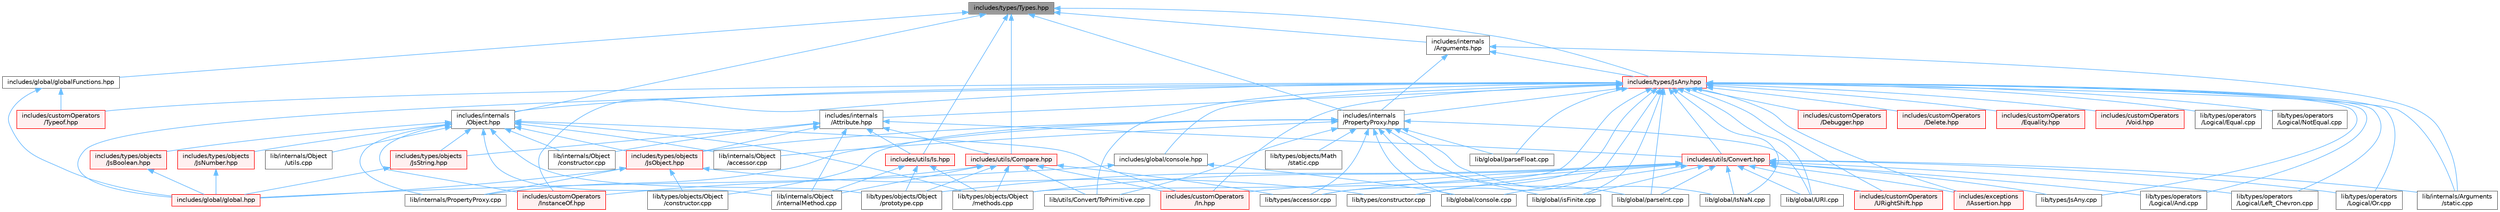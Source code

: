 digraph "includes/types/Types.hpp"
{
 // LATEX_PDF_SIZE
  bgcolor="transparent";
  edge [fontname=Helvetica,fontsize=10,labelfontname=Helvetica,labelfontsize=10];
  node [fontname=Helvetica,fontsize=10,shape=box,height=0.2,width=0.4];
  Node1 [id="Node000001",label="includes/types/Types.hpp",height=0.2,width=0.4,color="gray40", fillcolor="grey60", style="filled", fontcolor="black",tooltip=" "];
  Node1 -> Node2 [id="edge1_Node000001_Node000002",dir="back",color="steelblue1",style="solid",tooltip=" "];
  Node2 [id="Node000002",label="includes/global/globalFunctions.hpp",height=0.2,width=0.4,color="grey40", fillcolor="white", style="filled",URL="$globalFunctions_8hpp.html",tooltip=" "];
  Node2 -> Node3 [id="edge2_Node000002_Node000003",dir="back",color="steelblue1",style="solid",tooltip=" "];
  Node3 [id="Node000003",label="includes/customOperators\l/Typeof.hpp",height=0.2,width=0.4,color="red", fillcolor="#FFF0F0", style="filled",URL="$Typeof_8hpp.html",tooltip=" "];
  Node2 -> Node5 [id="edge3_Node000002_Node000005",dir="back",color="steelblue1",style="solid",tooltip=" "];
  Node5 [id="Node000005",label="includes/global/global.hpp",height=0.2,width=0.4,color="red", fillcolor="#FFF0F0", style="filled",URL="$global_8hpp.html",tooltip=" "];
  Node1 -> Node8 [id="edge4_Node000001_Node000008",dir="back",color="steelblue1",style="solid",tooltip=" "];
  Node8 [id="Node000008",label="includes/internals\l/Arguments.hpp",height=0.2,width=0.4,color="grey40", fillcolor="white", style="filled",URL="$Arguments_8hpp.html",tooltip=" "];
  Node8 -> Node9 [id="edge5_Node000008_Node000009",dir="back",color="steelblue1",style="solid",tooltip=" "];
  Node9 [id="Node000009",label="includes/internals\l/PropertyProxy.hpp",height=0.2,width=0.4,color="grey40", fillcolor="white", style="filled",URL="$PropertyProxy_8hpp.html",tooltip=" "];
  Node9 -> Node10 [id="edge6_Node000009_Node000010",dir="back",color="steelblue1",style="solid",tooltip=" "];
  Node10 [id="Node000010",label="includes/types/objects\l/JsObject.hpp",height=0.2,width=0.4,color="red", fillcolor="#FFF0F0", style="filled",URL="$JsObject_8hpp.html",tooltip=" "];
  Node10 -> Node5 [id="edge7_Node000010_Node000005",dir="back",color="steelblue1",style="solid",tooltip=" "];
  Node10 -> Node32 [id="edge8_Node000010_Node000032",dir="back",color="steelblue1",style="solid",tooltip=" "];
  Node32 [id="Node000032",label="lib/internals/PropertyProxy.cpp",height=0.2,width=0.4,color="grey40", fillcolor="white", style="filled",URL="$PropertyProxy_8cpp.html",tooltip=" "];
  Node10 -> Node33 [id="edge9_Node000010_Node000033",dir="back",color="steelblue1",style="solid",tooltip=" "];
  Node33 [id="Node000033",label="lib/types/constructor.cpp",height=0.2,width=0.4,color="grey40", fillcolor="white", style="filled",URL="$types_2constructor_8cpp.html",tooltip=" "];
  Node10 -> Node25 [id="edge10_Node000010_Node000025",dir="back",color="steelblue1",style="solid",tooltip=" "];
  Node25 [id="Node000025",label="lib/types/objects/Object\l/constructor.cpp",height=0.2,width=0.4,color="grey40", fillcolor="white", style="filled",URL="$types_2objects_2Object_2constructor_8cpp.html",tooltip=" "];
  Node9 -> Node39 [id="edge11_Node000009_Node000039",dir="back",color="steelblue1",style="solid",tooltip=" "];
  Node39 [id="Node000039",label="lib/global/IsNaN.cpp",height=0.2,width=0.4,color="grey40", fillcolor="white", style="filled",URL="$IsNaN_8cpp.html",tooltip=" "];
  Node9 -> Node40 [id="edge12_Node000009_Node000040",dir="back",color="steelblue1",style="solid",tooltip=" "];
  Node40 [id="Node000040",label="lib/global/URI.cpp",height=0.2,width=0.4,color="grey40", fillcolor="white", style="filled",URL="$URI_8cpp.html",tooltip=" "];
  Node9 -> Node41 [id="edge13_Node000009_Node000041",dir="back",color="steelblue1",style="solid",tooltip=" "];
  Node41 [id="Node000041",label="lib/global/console.cpp",height=0.2,width=0.4,color="grey40", fillcolor="white", style="filled",URL="$console_8cpp.html",tooltip=" "];
  Node9 -> Node42 [id="edge14_Node000009_Node000042",dir="back",color="steelblue1",style="solid",tooltip=" "];
  Node42 [id="Node000042",label="lib/global/isFinite.cpp",height=0.2,width=0.4,color="grey40", fillcolor="white", style="filled",URL="$isFinite_8cpp.html",tooltip=" "];
  Node9 -> Node43 [id="edge15_Node000009_Node000043",dir="back",color="steelblue1",style="solid",tooltip=" "];
  Node43 [id="Node000043",label="lib/global/parseFloat.cpp",height=0.2,width=0.4,color="grey40", fillcolor="white", style="filled",URL="$parseFloat_8cpp.html",tooltip=" "];
  Node9 -> Node44 [id="edge16_Node000009_Node000044",dir="back",color="steelblue1",style="solid",tooltip=" "];
  Node44 [id="Node000044",label="lib/global/parseInt.cpp",height=0.2,width=0.4,color="grey40", fillcolor="white", style="filled",URL="$parseInt_8cpp.html",tooltip=" "];
  Node9 -> Node45 [id="edge17_Node000009_Node000045",dir="back",color="steelblue1",style="solid",tooltip=" "];
  Node45 [id="Node000045",label="lib/internals/Object\l/accessor.cpp",height=0.2,width=0.4,color="grey40", fillcolor="white", style="filled",URL="$internals_2Object_2accessor_8cpp.html",tooltip=" "];
  Node9 -> Node32 [id="edge18_Node000009_Node000032",dir="back",color="steelblue1",style="solid",tooltip=" "];
  Node9 -> Node18 [id="edge19_Node000009_Node000018",dir="back",color="steelblue1",style="solid",tooltip=" "];
  Node18 [id="Node000018",label="lib/types/accessor.cpp",height=0.2,width=0.4,color="grey40", fillcolor="white", style="filled",URL="$types_2accessor_8cpp.html",tooltip=" "];
  Node9 -> Node46 [id="edge20_Node000009_Node000046",dir="back",color="steelblue1",style="solid",tooltip=" "];
  Node46 [id="Node000046",label="lib/types/objects/Math\l/static.cpp",height=0.2,width=0.4,color="grey40", fillcolor="white", style="filled",URL="$types_2objects_2Math_2static_8cpp.html",tooltip=" "];
  Node9 -> Node25 [id="edge21_Node000009_Node000025",dir="back",color="steelblue1",style="solid",tooltip=" "];
  Node9 -> Node47 [id="edge22_Node000009_Node000047",dir="back",color="steelblue1",style="solid",tooltip=" "];
  Node47 [id="Node000047",label="lib/utils/Convert/ToPrimitive.cpp",height=0.2,width=0.4,color="grey40", fillcolor="white", style="filled",URL="$ToPrimitive_8cpp.html",tooltip=" "];
  Node8 -> Node48 [id="edge23_Node000008_Node000048",dir="back",color="steelblue1",style="solid",tooltip=" "];
  Node48 [id="Node000048",label="includes/types/JsAny.hpp",height=0.2,width=0.4,color="red", fillcolor="#FFF0F0", style="filled",URL="$JsAny_8hpp.html",tooltip=" "];
  Node48 -> Node49 [id="edge24_Node000048_Node000049",dir="back",color="steelblue1",style="solid",tooltip=" "];
  Node49 [id="Node000049",label="includes/customOperators\l/Debugger.hpp",height=0.2,width=0.4,color="red", fillcolor="#FFF0F0", style="filled",URL="$Debugger_8hpp.html",tooltip=" "];
  Node48 -> Node50 [id="edge25_Node000048_Node000050",dir="back",color="steelblue1",style="solid",tooltip=" "];
  Node50 [id="Node000050",label="includes/customOperators\l/Delete.hpp",height=0.2,width=0.4,color="red", fillcolor="#FFF0F0", style="filled",URL="$Delete_8hpp.html",tooltip=" "];
  Node48 -> Node51 [id="edge26_Node000048_Node000051",dir="back",color="steelblue1",style="solid",tooltip=" "];
  Node51 [id="Node000051",label="includes/customOperators\l/Equality.hpp",height=0.2,width=0.4,color="red", fillcolor="#FFF0F0", style="filled",URL="$Equality_8hpp.html",tooltip=" "];
  Node48 -> Node52 [id="edge27_Node000048_Node000052",dir="back",color="steelblue1",style="solid",tooltip=" "];
  Node52 [id="Node000052",label="includes/customOperators\l/In.hpp",height=0.2,width=0.4,color="red", fillcolor="#FFF0F0", style="filled",URL="$In_8hpp.html",tooltip=" "];
  Node48 -> Node53 [id="edge28_Node000048_Node000053",dir="back",color="steelblue1",style="solid",tooltip=" "];
  Node53 [id="Node000053",label="includes/customOperators\l/InstanceOf.hpp",height=0.2,width=0.4,color="red", fillcolor="#FFF0F0", style="filled",URL="$InstanceOf_8hpp.html",tooltip=" "];
  Node48 -> Node3 [id="edge29_Node000048_Node000003",dir="back",color="steelblue1",style="solid",tooltip=" "];
  Node48 -> Node54 [id="edge30_Node000048_Node000054",dir="back",color="steelblue1",style="solid",tooltip=" "];
  Node54 [id="Node000054",label="includes/customOperators\l/URightShift.hpp",height=0.2,width=0.4,color="red", fillcolor="#FFF0F0", style="filled",URL="$URightShift_8hpp.html",tooltip=" "];
  Node48 -> Node55 [id="edge31_Node000048_Node000055",dir="back",color="steelblue1",style="solid",tooltip=" "];
  Node55 [id="Node000055",label="includes/customOperators\l/Void.hpp",height=0.2,width=0.4,color="red", fillcolor="#FFF0F0", style="filled",URL="$Void_8hpp.html",tooltip=" "];
  Node48 -> Node56 [id="edge32_Node000048_Node000056",dir="back",color="steelblue1",style="solid",tooltip=" "];
  Node56 [id="Node000056",label="includes/exceptions\l/IAssertion.hpp",height=0.2,width=0.4,color="red", fillcolor="#FFF0F0", style="filled",URL="$IAssertion_8hpp.html",tooltip=" "];
  Node48 -> Node59 [id="edge33_Node000048_Node000059",dir="back",color="steelblue1",style="solid",tooltip=" "];
  Node59 [id="Node000059",label="includes/global/console.hpp",height=0.2,width=0.4,color="grey40", fillcolor="white", style="filled",URL="$console_8hpp.html",tooltip=" "];
  Node59 -> Node5 [id="edge34_Node000059_Node000005",dir="back",color="steelblue1",style="solid",tooltip=" "];
  Node59 -> Node41 [id="edge35_Node000059_Node000041",dir="back",color="steelblue1",style="solid",tooltip=" "];
  Node48 -> Node5 [id="edge36_Node000048_Node000005",dir="back",color="steelblue1",style="solid",tooltip=" "];
  Node48 -> Node60 [id="edge37_Node000048_Node000060",dir="back",color="steelblue1",style="solid",tooltip=" "];
  Node60 [id="Node000060",label="includes/internals\l/Attribute.hpp",height=0.2,width=0.4,color="grey40", fillcolor="white", style="filled",URL="$Attribute_8hpp.html",tooltip=" "];
  Node60 -> Node10 [id="edge38_Node000060_Node000010",dir="back",color="steelblue1",style="solid",tooltip=" "];
  Node60 -> Node61 [id="edge39_Node000060_Node000061",dir="back",color="steelblue1",style="solid",tooltip=" "];
  Node61 [id="Node000061",label="includes/types/objects\l/JsString.hpp",height=0.2,width=0.4,color="red", fillcolor="#FFF0F0", style="filled",URL="$JsString_8hpp.html",tooltip=" "];
  Node61 -> Node5 [id="edge40_Node000061_Node000005",dir="back",color="steelblue1",style="solid",tooltip=" "];
  Node60 -> Node65 [id="edge41_Node000060_Node000065",dir="back",color="steelblue1",style="solid",tooltip=" "];
  Node65 [id="Node000065",label="includes/utils/Compare.hpp",height=0.2,width=0.4,color="red", fillcolor="#FFF0F0", style="filled",URL="$Compare_8hpp.html",tooltip=" "];
  Node65 -> Node52 [id="edge42_Node000065_Node000052",dir="back",color="steelblue1",style="solid",tooltip=" "];
  Node65 -> Node53 [id="edge43_Node000065_Node000053",dir="back",color="steelblue1",style="solid",tooltip=" "];
  Node65 -> Node66 [id="edge44_Node000065_Node000066",dir="back",color="steelblue1",style="solid",tooltip=" "];
  Node66 [id="Node000066",label="lib/internals/Object\l/internalMethod.cpp",height=0.2,width=0.4,color="grey40", fillcolor="white", style="filled",URL="$internals_2Object_2internalMethod_8cpp.html",tooltip=" "];
  Node65 -> Node18 [id="edge45_Node000065_Node000018",dir="back",color="steelblue1",style="solid",tooltip=" "];
  Node65 -> Node26 [id="edge46_Node000065_Node000026",dir="back",color="steelblue1",style="solid",tooltip=" "];
  Node26 [id="Node000026",label="lib/types/objects/Object\l/methods.cpp",height=0.2,width=0.4,color="grey40", fillcolor="white", style="filled",URL="$Object_2methods_8cpp.html",tooltip=" "];
  Node65 -> Node27 [id="edge47_Node000065_Node000027",dir="back",color="steelblue1",style="solid",tooltip=" "];
  Node27 [id="Node000027",label="lib/types/objects/Object\l/prototype.cpp",height=0.2,width=0.4,color="grey40", fillcolor="white", style="filled",URL="$Object_2prototype_8cpp.html",tooltip=" "];
  Node65 -> Node47 [id="edge48_Node000065_Node000047",dir="back",color="steelblue1",style="solid",tooltip=" "];
  Node60 -> Node67 [id="edge49_Node000060_Node000067",dir="back",color="steelblue1",style="solid",tooltip=" "];
  Node67 [id="Node000067",label="includes/utils/Convert.hpp",height=0.2,width=0.4,color="red", fillcolor="#FFF0F0", style="filled",URL="$Convert_8hpp.html",tooltip=" "];
  Node67 -> Node52 [id="edge50_Node000067_Node000052",dir="back",color="steelblue1",style="solid",tooltip=" "];
  Node67 -> Node54 [id="edge51_Node000067_Node000054",dir="back",color="steelblue1",style="solid",tooltip=" "];
  Node67 -> Node56 [id="edge52_Node000067_Node000056",dir="back",color="steelblue1",style="solid",tooltip=" "];
  Node67 -> Node39 [id="edge53_Node000067_Node000039",dir="back",color="steelblue1",style="solid",tooltip=" "];
  Node67 -> Node40 [id="edge54_Node000067_Node000040",dir="back",color="steelblue1",style="solid",tooltip=" "];
  Node67 -> Node41 [id="edge55_Node000067_Node000041",dir="back",color="steelblue1",style="solid",tooltip=" "];
  Node67 -> Node42 [id="edge56_Node000067_Node000042",dir="back",color="steelblue1",style="solid",tooltip=" "];
  Node67 -> Node44 [id="edge57_Node000067_Node000044",dir="back",color="steelblue1",style="solid",tooltip=" "];
  Node67 -> Node17 [id="edge58_Node000067_Node000017",dir="back",color="steelblue1",style="solid",tooltip=" "];
  Node17 [id="Node000017",label="lib/internals/Arguments\l/static.cpp",height=0.2,width=0.4,color="grey40", fillcolor="white", style="filled",URL="$internals_2Arguments_2static_8cpp.html",tooltip=" "];
  Node67 -> Node69 [id="edge59_Node000067_Node000069",dir="back",color="steelblue1",style="solid",tooltip=" "];
  Node69 [id="Node000069",label="lib/types/JsAny.cpp",height=0.2,width=0.4,color="grey40", fillcolor="white", style="filled",URL="$JsAny_8cpp.html",tooltip=" "];
  Node67 -> Node18 [id="edge60_Node000067_Node000018",dir="back",color="steelblue1",style="solid",tooltip=" "];
  Node67 -> Node33 [id="edge61_Node000067_Node000033",dir="back",color="steelblue1",style="solid",tooltip=" "];
  Node67 -> Node26 [id="edge62_Node000067_Node000026",dir="back",color="steelblue1",style="solid",tooltip=" "];
  Node67 -> Node27 [id="edge63_Node000067_Node000027",dir="back",color="steelblue1",style="solid",tooltip=" "];
  Node67 -> Node72 [id="edge64_Node000067_Node000072",dir="back",color="steelblue1",style="solid",tooltip=" "];
  Node72 [id="Node000072",label="lib/types/operators\l/Logical/And.cpp",height=0.2,width=0.4,color="grey40", fillcolor="white", style="filled",URL="$Logical_2And_8cpp.html",tooltip=" "];
  Node67 -> Node73 [id="edge65_Node000067_Node000073",dir="back",color="steelblue1",style="solid",tooltip=" "];
  Node73 [id="Node000073",label="lib/types/operators\l/Logical/Left_Chevron.cpp",height=0.2,width=0.4,color="grey40", fillcolor="white", style="filled",URL="$Left__Chevron_8cpp.html",tooltip=" "];
  Node67 -> Node74 [id="edge66_Node000067_Node000074",dir="back",color="steelblue1",style="solid",tooltip=" "];
  Node74 [id="Node000074",label="lib/types/operators\l/Logical/Or.cpp",height=0.2,width=0.4,color="grey40", fillcolor="white", style="filled",URL="$Logical_2Or_8cpp.html",tooltip=" "];
  Node60 -> Node97 [id="edge67_Node000060_Node000097",dir="back",color="steelblue1",style="solid",tooltip=" "];
  Node97 [id="Node000097",label="includes/utils/Is.hpp",height=0.2,width=0.4,color="red", fillcolor="#FFF0F0", style="filled",URL="$Is_8hpp.html",tooltip=" "];
  Node97 -> Node66 [id="edge68_Node000097_Node000066",dir="back",color="steelblue1",style="solid",tooltip=" "];
  Node97 -> Node26 [id="edge69_Node000097_Node000026",dir="back",color="steelblue1",style="solid",tooltip=" "];
  Node97 -> Node27 [id="edge70_Node000097_Node000027",dir="back",color="steelblue1",style="solid",tooltip=" "];
  Node60 -> Node98 [id="edge71_Node000060_Node000098",dir="back",color="steelblue1",style="solid",tooltip=" "];
  Node98 [id="Node000098",label="lib/internals/Object\l/constructor.cpp",height=0.2,width=0.4,color="grey40", fillcolor="white", style="filled",URL="$internals_2Object_2constructor_8cpp.html",tooltip=" "];
  Node60 -> Node66 [id="edge72_Node000060_Node000066",dir="back",color="steelblue1",style="solid",tooltip=" "];
  Node48 -> Node99 [id="edge73_Node000048_Node000099",dir="back",color="steelblue1",style="solid",tooltip=" "];
  Node99 [id="Node000099",label="includes/internals\l/Object.hpp",height=0.2,width=0.4,color="grey40", fillcolor="white", style="filled",URL="$Object_8hpp.html",tooltip=" "];
  Node99 -> Node52 [id="edge74_Node000099_Node000052",dir="back",color="steelblue1",style="solid",tooltip=" "];
  Node99 -> Node53 [id="edge75_Node000099_Node000053",dir="back",color="steelblue1",style="solid",tooltip=" "];
  Node99 -> Node100 [id="edge76_Node000099_Node000100",dir="back",color="steelblue1",style="solid",tooltip=" "];
  Node100 [id="Node000100",label="includes/types/objects\l/JsBoolean.hpp",height=0.2,width=0.4,color="red", fillcolor="#FFF0F0", style="filled",URL="$JsBoolean_8hpp.html",tooltip=" "];
  Node100 -> Node5 [id="edge77_Node000100_Node000005",dir="back",color="steelblue1",style="solid",tooltip=" "];
  Node99 -> Node101 [id="edge78_Node000099_Node000101",dir="back",color="steelblue1",style="solid",tooltip=" "];
  Node101 [id="Node000101",label="includes/types/objects\l/JsNumber.hpp",height=0.2,width=0.4,color="red", fillcolor="#FFF0F0", style="filled",URL="$JsNumber_8hpp.html",tooltip=" "];
  Node101 -> Node5 [id="edge79_Node000101_Node000005",dir="back",color="steelblue1",style="solid",tooltip=" "];
  Node99 -> Node10 [id="edge80_Node000099_Node000010",dir="back",color="steelblue1",style="solid",tooltip=" "];
  Node99 -> Node61 [id="edge81_Node000099_Node000061",dir="back",color="steelblue1",style="solid",tooltip=" "];
  Node99 -> Node45 [id="edge82_Node000099_Node000045",dir="back",color="steelblue1",style="solid",tooltip=" "];
  Node99 -> Node98 [id="edge83_Node000099_Node000098",dir="back",color="steelblue1",style="solid",tooltip=" "];
  Node99 -> Node66 [id="edge84_Node000099_Node000066",dir="back",color="steelblue1",style="solid",tooltip=" "];
  Node99 -> Node102 [id="edge85_Node000099_Node000102",dir="back",color="steelblue1",style="solid",tooltip=" "];
  Node102 [id="Node000102",label="lib/internals/Object\l/utils.cpp",height=0.2,width=0.4,color="grey40", fillcolor="white", style="filled",URL="$utils_8cpp.html",tooltip=" "];
  Node99 -> Node32 [id="edge86_Node000099_Node000032",dir="back",color="steelblue1",style="solid",tooltip=" "];
  Node99 -> Node26 [id="edge87_Node000099_Node000026",dir="back",color="steelblue1",style="solid",tooltip=" "];
  Node99 -> Node27 [id="edge88_Node000099_Node000027",dir="back",color="steelblue1",style="solid",tooltip=" "];
  Node48 -> Node9 [id="edge89_Node000048_Node000009",dir="back",color="steelblue1",style="solid",tooltip=" "];
  Node48 -> Node67 [id="edge90_Node000048_Node000067",dir="back",color="steelblue1",style="solid",tooltip=" "];
  Node48 -> Node39 [id="edge91_Node000048_Node000039",dir="back",color="steelblue1",style="solid",tooltip=" "];
  Node48 -> Node40 [id="edge92_Node000048_Node000040",dir="back",color="steelblue1",style="solid",tooltip=" "];
  Node48 -> Node42 [id="edge93_Node000048_Node000042",dir="back",color="steelblue1",style="solid",tooltip=" "];
  Node48 -> Node43 [id="edge94_Node000048_Node000043",dir="back",color="steelblue1",style="solid",tooltip=" "];
  Node48 -> Node44 [id="edge95_Node000048_Node000044",dir="back",color="steelblue1",style="solid",tooltip=" "];
  Node48 -> Node17 [id="edge96_Node000048_Node000017",dir="back",color="steelblue1",style="solid",tooltip=" "];
  Node48 -> Node69 [id="edge97_Node000048_Node000069",dir="back",color="steelblue1",style="solid",tooltip=" "];
  Node48 -> Node18 [id="edge98_Node000048_Node000018",dir="back",color="steelblue1",style="solid",tooltip=" "];
  Node48 -> Node33 [id="edge99_Node000048_Node000033",dir="back",color="steelblue1",style="solid",tooltip=" "];
  Node48 -> Node26 [id="edge100_Node000048_Node000026",dir="back",color="steelblue1",style="solid",tooltip=" "];
  Node48 -> Node72 [id="edge101_Node000048_Node000072",dir="back",color="steelblue1",style="solid",tooltip=" "];
  Node48 -> Node103 [id="edge102_Node000048_Node000103",dir="back",color="steelblue1",style="solid",tooltip=" "];
  Node103 [id="Node000103",label="lib/types/operators\l/Logical/Equal.cpp",height=0.2,width=0.4,color="grey40", fillcolor="white", style="filled",URL="$Equal_8cpp.html",tooltip=" "];
  Node48 -> Node73 [id="edge103_Node000048_Node000073",dir="back",color="steelblue1",style="solid",tooltip=" "];
  Node48 -> Node104 [id="edge104_Node000048_Node000104",dir="back",color="steelblue1",style="solid",tooltip=" "];
  Node104 [id="Node000104",label="lib/types/operators\l/Logical/NotEqual.cpp",height=0.2,width=0.4,color="grey40", fillcolor="white", style="filled",URL="$NotEqual_8cpp.html",tooltip=" "];
  Node48 -> Node74 [id="edge105_Node000048_Node000074",dir="back",color="steelblue1",style="solid",tooltip=" "];
  Node48 -> Node47 [id="edge106_Node000048_Node000047",dir="back",color="steelblue1",style="solid",tooltip=" "];
  Node8 -> Node17 [id="edge107_Node000008_Node000017",dir="back",color="steelblue1",style="solid",tooltip=" "];
  Node1 -> Node99 [id="edge108_Node000001_Node000099",dir="back",color="steelblue1",style="solid",tooltip=" "];
  Node1 -> Node9 [id="edge109_Node000001_Node000009",dir="back",color="steelblue1",style="solid",tooltip=" "];
  Node1 -> Node48 [id="edge110_Node000001_Node000048",dir="back",color="steelblue1",style="solid",tooltip=" "];
  Node1 -> Node65 [id="edge111_Node000001_Node000065",dir="back",color="steelblue1",style="solid",tooltip=" "];
  Node1 -> Node97 [id="edge112_Node000001_Node000097",dir="back",color="steelblue1",style="solid",tooltip=" "];
}
